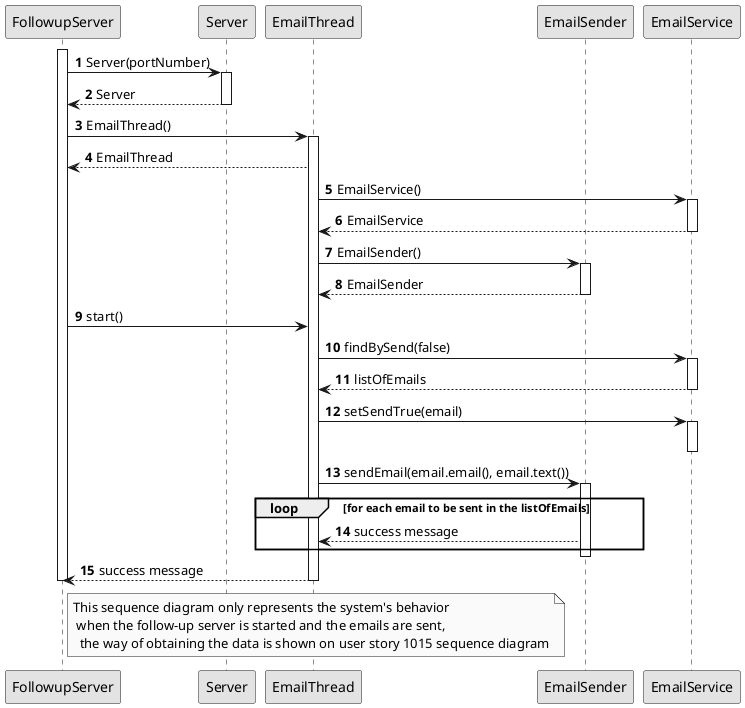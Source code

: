 @startuml
'https://plantuml.com/use-case-diagram
skinparam monochrome true
skinparam packageStyle rectangle
skinparam shadowing false
autonumber

participant "FollowupServer" as FS
participant "Server" as S
participant "EmailThread" as ET
participant "EmailSender" as ES
participant "EmailService" as ESvc


activate FS
FS -> S: Server(portNumber)
activate S
S --> FS: Server
deactivate S
FS -> ET: EmailThread()
activate ET
ET --> FS: EmailThread
ET -> ESvc: EmailService()
activate ESvc
ESvc --> ET: EmailService
deactivate ESvc
ET -> ES: EmailSender()
activate ES
ES --> ET: EmailSender
deactivate ES
FS -> ET: start()
ET -> ESvc: findBySend(false)
activate ESvc
ESvc --> ET: listOfEmails
deactivate ESvc
ET -> ESvc: setSendTrue(email)
activate ESvc
deactivate ESvc
ET -> ES: sendEmail(email.email(), email.text())
activate ES
loop for each email to be sent in the listOfEmails
ES --> ET: success message
end
deactivate ES
ET --> FS: success message
deactivate ET
deactivate FS

note right of FS
  This sequence diagram only represents the system's behavior
   when the follow-up server is started and the emails are sent,
    the way of obtaining the data is shown on user story 1015 sequence diagram
end note


@enduml
